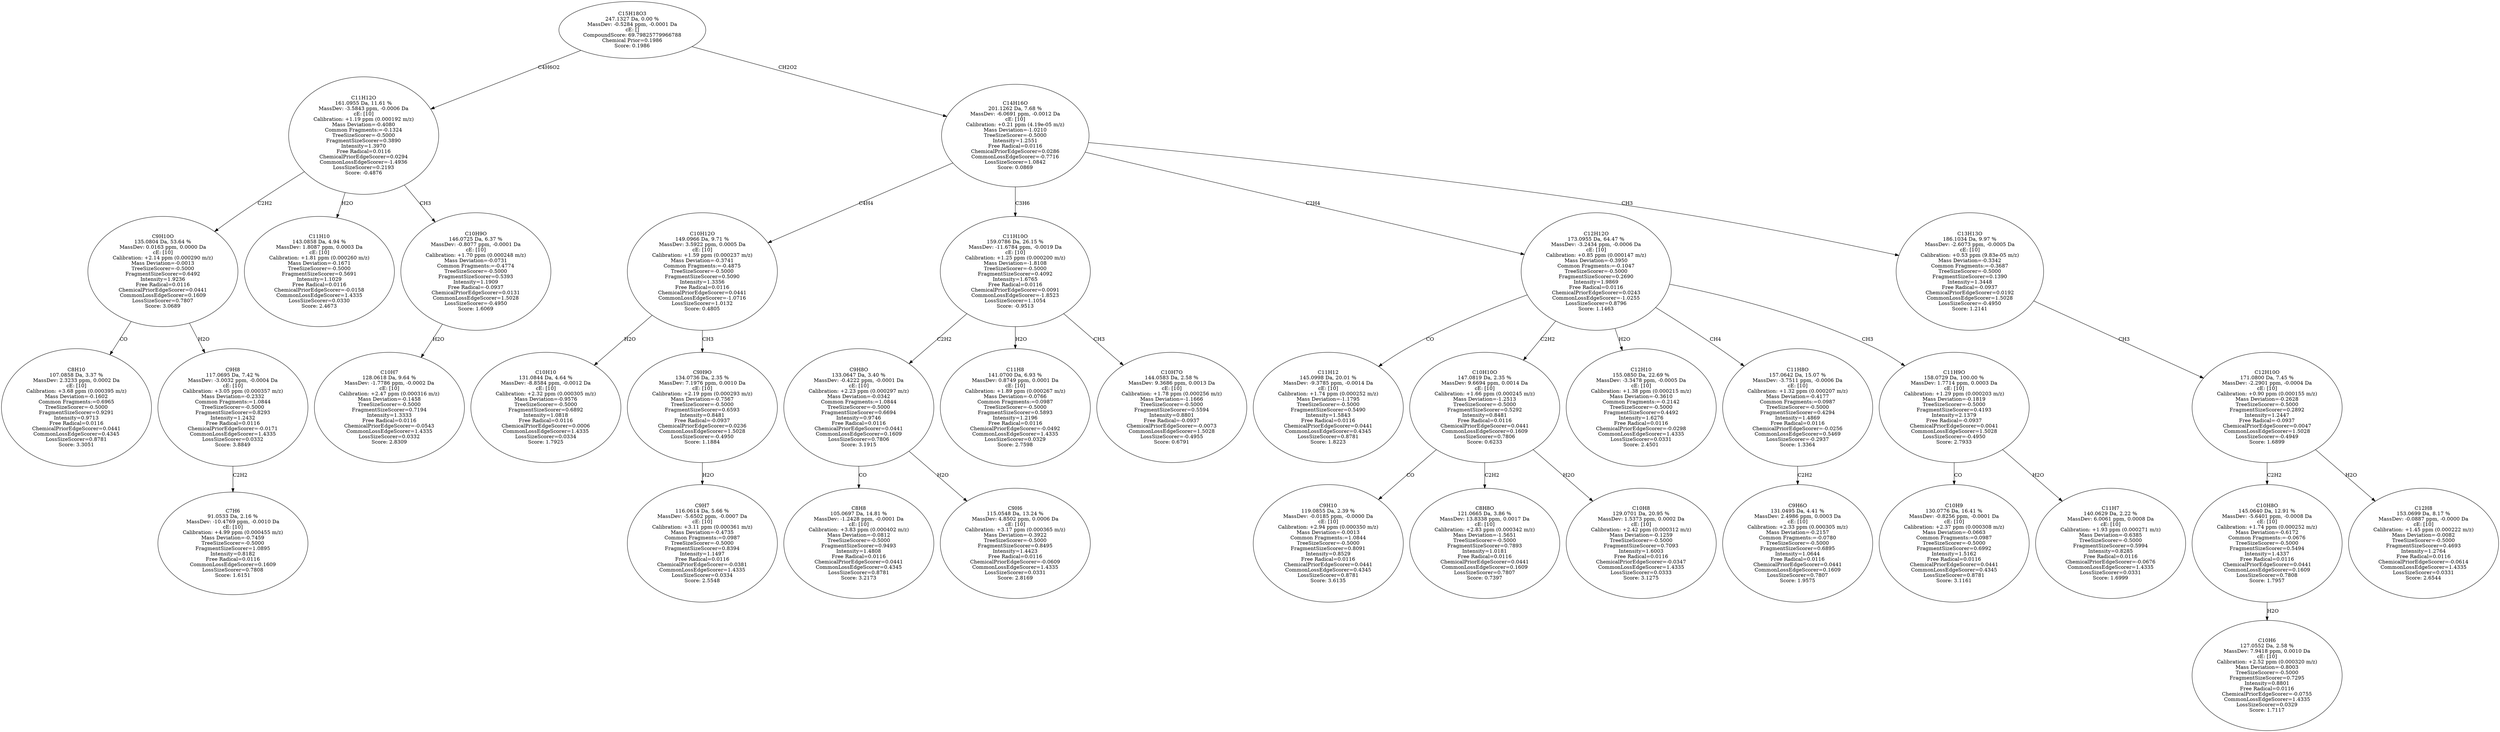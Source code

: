 strict digraph {
v1 [label="C8H10\n107.0858 Da, 3.37 %\nMassDev: 2.3233 ppm, 0.0002 Da\ncE: [10]\nCalibration: +3.68 ppm (0.000395 m/z)\nMass Deviation=-0.1602\nCommon Fragments:=0.6965\nTreeSizeScorer=-0.5000\nFragmentSizeScorer=0.9291\nIntensity=0.9713\nFree Radical=0.0116\nChemicalPriorEdgeScorer=0.0441\nCommonLossEdgeScorer=0.4345\nLossSizeScorer=0.8781\nScore: 3.3051"];
v2 [label="C7H6\n91.0533 Da, 2.16 %\nMassDev: -10.4769 ppm, -0.0010 Da\ncE: [10]\nCalibration: +4.99 ppm (0.000455 m/z)\nMass Deviation=-0.7459\nTreeSizeScorer=-0.5000\nFragmentSizeScorer=1.0895\nIntensity=0.8182\nFree Radical=0.0116\nCommonLossEdgeScorer=0.1609\nLossSizeScorer=0.7808\nScore: 1.6151"];
v3 [label="C9H8\n117.0695 Da, 7.42 %\nMassDev: -3.0032 ppm, -0.0004 Da\ncE: [10]\nCalibration: +3.05 ppm (0.000357 m/z)\nMass Deviation=-0.2332\nCommon Fragments:=1.0844\nTreeSizeScorer=-0.5000\nFragmentSizeScorer=0.8293\nIntensity=1.2432\nFree Radical=0.0116\nChemicalPriorEdgeScorer=-0.0171\nCommonLossEdgeScorer=1.4335\nLossSizeScorer=0.0332\nScore: 3.8849"];
v4 [label="C9H10O\n135.0804 Da, 53.64 %\nMassDev: 0.0163 ppm, 0.0000 Da\ncE: [10]\nCalibration: +2.14 ppm (0.000290 m/z)\nMass Deviation=-0.0013\nTreeSizeScorer=-0.5000\nFragmentSizeScorer=0.6492\nIntensity=1.9236\nFree Radical=0.0116\nChemicalPriorEdgeScorer=0.0441\nCommonLossEdgeScorer=0.1609\nLossSizeScorer=0.7807\nScore: 3.0689"];
v5 [label="C11H10\n143.0858 Da, 4.94 %\nMassDev: 1.8087 ppm, 0.0003 Da\ncE: [10]\nCalibration: +1.81 ppm (0.000260 m/z)\nMass Deviation=-0.1671\nTreeSizeScorer=-0.5000\nFragmentSizeScorer=0.5691\nIntensity=1.1029\nFree Radical=0.0116\nChemicalPriorEdgeScorer=-0.0158\nCommonLossEdgeScorer=1.4335\nLossSizeScorer=0.0330\nScore: 2.4673"];
v6 [label="C10H7\n128.0618 Da, 9.64 %\nMassDev: -1.7786 ppm, -0.0002 Da\ncE: [10]\nCalibration: +2.47 ppm (0.000316 m/z)\nMass Deviation=-0.1458\nTreeSizeScorer=-0.5000\nFragmentSizeScorer=0.7194\nIntensity=1.3333\nFree Radical=0.0116\nChemicalPriorEdgeScorer=-0.0543\nCommonLossEdgeScorer=1.4335\nLossSizeScorer=0.0332\nScore: 2.8309"];
v7 [label="C10H9O\n146.0725 Da, 6.37 %\nMassDev: -0.8077 ppm, -0.0001 Da\ncE: [10]\nCalibration: +1.70 ppm (0.000248 m/z)\nMass Deviation=-0.0731\nCommon Fragments:=-0.4774\nTreeSizeScorer=-0.5000\nFragmentSizeScorer=0.5393\nIntensity=1.1909\nFree Radical=-0.0937\nChemicalPriorEdgeScorer=0.0131\nCommonLossEdgeScorer=1.5028\nLossSizeScorer=-0.4950\nScore: 1.6069"];
v8 [label="C11H12O\n161.0955 Da, 11.61 %\nMassDev: -3.5843 ppm, -0.0006 Da\ncE: [10]\nCalibration: +1.19 ppm (0.000192 m/z)\nMass Deviation=-0.4080\nCommon Fragments:=-0.1324\nTreeSizeScorer=-0.5000\nFragmentSizeScorer=0.3890\nIntensity=1.3970\nFree Radical=0.0116\nChemicalPriorEdgeScorer=0.0294\nCommonLossEdgeScorer=-1.4936\nLossSizeScorer=0.2193\nScore: -0.4876"];
v9 [label="C10H10\n131.0844 Da, 4.64 %\nMassDev: -8.8584 ppm, -0.0012 Da\ncE: [10]\nCalibration: +2.32 ppm (0.000305 m/z)\nMass Deviation=-0.9576\nTreeSizeScorer=-0.5000\nFragmentSizeScorer=0.6892\nIntensity=1.0818\nFree Radical=0.0116\nChemicalPriorEdgeScorer=0.0006\nCommonLossEdgeScorer=1.4335\nLossSizeScorer=0.0334\nScore: 1.7925"];
v10 [label="C9H7\n116.0614 Da, 5.66 %\nMassDev: -5.6502 ppm, -0.0007 Da\ncE: [10]\nCalibration: +3.11 ppm (0.000361 m/z)\nMass Deviation=-0.4735\nCommon Fragments:=0.0987\nTreeSizeScorer=-0.5000\nFragmentSizeScorer=0.8394\nIntensity=1.1497\nFree Radical=0.0116\nChemicalPriorEdgeScorer=-0.0381\nCommonLossEdgeScorer=1.4335\nLossSizeScorer=0.0334\nScore: 2.5548"];
v11 [label="C9H9O\n134.0736 Da, 2.35 %\nMassDev: 7.1976 ppm, 0.0010 Da\ncE: [10]\nCalibration: +2.19 ppm (0.000293 m/z)\nMass Deviation=-0.7567\nTreeSizeScorer=-0.5000\nFragmentSizeScorer=0.6593\nIntensity=0.8481\nFree Radical=-0.0937\nChemicalPriorEdgeScorer=0.0236\nCommonLossEdgeScorer=1.5028\nLossSizeScorer=-0.4950\nScore: 1.1884"];
v12 [label="C10H12O\n149.0966 Da, 9.71 %\nMassDev: 3.5922 ppm, 0.0005 Da\ncE: [10]\nCalibration: +1.59 ppm (0.000237 m/z)\nMass Deviation=-0.3741\nCommon Fragments:=-0.4875\nTreeSizeScorer=-0.5000\nFragmentSizeScorer=0.5090\nIntensity=1.3356\nFree Radical=0.0116\nChemicalPriorEdgeScorer=0.0441\nCommonLossEdgeScorer=-1.0716\nLossSizeScorer=1.0132\nScore: 0.4805"];
v13 [label="C8H8\n105.0697 Da, 14.81 %\nMassDev: -1.2428 ppm, -0.0001 Da\ncE: [10]\nCalibration: +3.83 ppm (0.000402 m/z)\nMass Deviation=-0.0812\nTreeSizeScorer=-0.5000\nFragmentSizeScorer=0.9493\nIntensity=1.4808\nFree Radical=0.0116\nChemicalPriorEdgeScorer=0.0441\nCommonLossEdgeScorer=0.4345\nLossSizeScorer=0.8781\nScore: 3.2173"];
v14 [label="C9H6\n115.0548 Da, 13.24 %\nMassDev: 4.8502 ppm, 0.0006 Da\ncE: [10]\nCalibration: +3.17 ppm (0.000365 m/z)\nMass Deviation=-0.3922\nTreeSizeScorer=-0.5000\nFragmentSizeScorer=0.8495\nIntensity=1.4423\nFree Radical=0.0116\nChemicalPriorEdgeScorer=-0.0609\nCommonLossEdgeScorer=1.4335\nLossSizeScorer=0.0331\nScore: 2.8169"];
v15 [label="C9H8O\n133.0647 Da, 3.40 %\nMassDev: -0.4222 ppm, -0.0001 Da\ncE: [10]\nCalibration: +2.23 ppm (0.000297 m/z)\nMass Deviation=-0.0342\nCommon Fragments:=1.0844\nTreeSizeScorer=-0.5000\nFragmentSizeScorer=0.6694\nIntensity=0.9746\nFree Radical=0.0116\nChemicalPriorEdgeScorer=0.0441\nCommonLossEdgeScorer=0.1609\nLossSizeScorer=0.7806\nScore: 3.1915"];
v16 [label="C11H8\n141.0700 Da, 6.93 %\nMassDev: 0.8749 ppm, 0.0001 Da\ncE: [10]\nCalibration: +1.89 ppm (0.000267 m/z)\nMass Deviation=-0.0766\nCommon Fragments:=0.0987\nTreeSizeScorer=-0.5000\nFragmentSizeScorer=0.5893\nIntensity=1.2196\nFree Radical=0.0116\nChemicalPriorEdgeScorer=-0.0492\nCommonLossEdgeScorer=1.4335\nLossSizeScorer=0.0329\nScore: 2.7598"];
v17 [label="C10H7O\n144.0583 Da, 2.58 %\nMassDev: 9.3686 ppm, 0.0013 Da\ncE: [10]\nCalibration: +1.78 ppm (0.000256 m/z)\nMass Deviation=-1.1666\nTreeSizeScorer=-0.5000\nFragmentSizeScorer=0.5594\nIntensity=0.8801\nFree Radical=-0.0937\nChemicalPriorEdgeScorer=-0.0073\nCommonLossEdgeScorer=1.5028\nLossSizeScorer=-0.4955\nScore: 0.6791"];
v18 [label="C11H10O\n159.0786 Da, 26.15 %\nMassDev: -11.6784 ppm, -0.0019 Da\ncE: [10]\nCalibration: +1.25 ppm (0.000200 m/z)\nMass Deviation=-1.8108\nTreeSizeScorer=-0.5000\nFragmentSizeScorer=0.4092\nIntensity=1.6765\nFree Radical=0.0116\nChemicalPriorEdgeScorer=0.0091\nCommonLossEdgeScorer=-1.8523\nLossSizeScorer=1.1054\nScore: -0.9513"];
v19 [label="C11H12\n145.0998 Da, 20.01 %\nMassDev: -9.3785 ppm, -0.0014 Da\ncE: [10]\nCalibration: +1.74 ppm (0.000252 m/z)\nMass Deviation=-1.1795\nTreeSizeScorer=-0.5000\nFragmentSizeScorer=0.5490\nIntensity=1.5843\nFree Radical=0.0116\nChemicalPriorEdgeScorer=0.0441\nCommonLossEdgeScorer=0.4345\nLossSizeScorer=0.8781\nScore: 1.8223"];
v20 [label="C9H10\n119.0855 Da, 2.39 %\nMassDev: -0.0185 ppm, -0.0000 Da\ncE: [10]\nCalibration: +2.94 ppm (0.000350 m/z)\nMass Deviation=-0.0013\nCommon Fragments:=1.0844\nTreeSizeScorer=-0.5000\nFragmentSizeScorer=0.8091\nIntensity=0.8529\nFree Radical=0.0116\nChemicalPriorEdgeScorer=0.0441\nCommonLossEdgeScorer=0.4345\nLossSizeScorer=0.8781\nScore: 3.6135"];
v21 [label="C8H8O\n121.0665 Da, 3.86 %\nMassDev: 13.8338 ppm, 0.0017 Da\ncE: [10]\nCalibration: +2.83 ppm (0.000342 m/z)\nMass Deviation=-1.5651\nTreeSizeScorer=-0.5000\nFragmentSizeScorer=0.7893\nIntensity=1.0181\nFree Radical=0.0116\nChemicalPriorEdgeScorer=0.0441\nCommonLossEdgeScorer=0.1609\nLossSizeScorer=0.7807\nScore: 0.7397"];
v22 [label="C10H8\n129.0701 Da, 20.95 %\nMassDev: 1.5373 ppm, 0.0002 Da\ncE: [10]\nCalibration: +2.42 ppm (0.000312 m/z)\nMass Deviation=-0.1259\nTreeSizeScorer=-0.5000\nFragmentSizeScorer=0.7093\nIntensity=1.6003\nFree Radical=0.0116\nChemicalPriorEdgeScorer=-0.0347\nCommonLossEdgeScorer=1.4335\nLossSizeScorer=0.0333\nScore: 3.1275"];
v23 [label="C10H10O\n147.0819 Da, 2.35 %\nMassDev: 9.6694 ppm, 0.0014 Da\ncE: [10]\nCalibration: +1.66 ppm (0.000245 m/z)\nMass Deviation=-1.2513\nTreeSizeScorer=-0.5000\nFragmentSizeScorer=0.5292\nIntensity=0.8481\nFree Radical=0.0116\nChemicalPriorEdgeScorer=0.0441\nCommonLossEdgeScorer=0.1609\nLossSizeScorer=0.7806\nScore: 0.6233"];
v24 [label="C12H10\n155.0850 Da, 22.69 %\nMassDev: -3.3478 ppm, -0.0005 Da\ncE: [10]\nCalibration: +1.38 ppm (0.000215 m/z)\nMass Deviation=-0.3610\nCommon Fragments:=-0.2142\nTreeSizeScorer=-0.5000\nFragmentSizeScorer=0.4492\nIntensity=1.6276\nFree Radical=0.0116\nChemicalPriorEdgeScorer=-0.0298\nCommonLossEdgeScorer=1.4335\nLossSizeScorer=0.0331\nScore: 2.4501"];
v25 [label="C9H6O\n131.0495 Da, 4.41 %\nMassDev: 2.4986 ppm, 0.0003 Da\ncE: [10]\nCalibration: +2.33 ppm (0.000305 m/z)\nMass Deviation=-0.2157\nCommon Fragments:=-0.0780\nTreeSizeScorer=-0.5000\nFragmentSizeScorer=0.6895\nIntensity=1.0644\nFree Radical=0.0116\nChemicalPriorEdgeScorer=0.0441\nCommonLossEdgeScorer=0.1609\nLossSizeScorer=0.7807\nScore: 1.9575"];
v26 [label="C11H8O\n157.0642 Da, 15.07 %\nMassDev: -3.7511 ppm, -0.0006 Da\ncE: [10]\nCalibration: +1.32 ppm (0.000207 m/z)\nMass Deviation=-0.4177\nCommon Fragments:=0.0987\nTreeSizeScorer=-0.5000\nFragmentSizeScorer=0.4294\nIntensity=1.4869\nFree Radical=0.0116\nChemicalPriorEdgeScorer=-0.0256\nCommonLossEdgeScorer=0.5469\nLossSizeScorer=-0.2937\nScore: 1.3364"];
v27 [label="C10H9\n130.0776 Da, 16.41 %\nMassDev: -0.8256 ppm, -0.0001 Da\ncE: [10]\nCalibration: +2.37 ppm (0.000308 m/z)\nMass Deviation=-0.0663\nCommon Fragments:=0.0987\nTreeSizeScorer=-0.5000\nFragmentSizeScorer=0.6992\nIntensity=1.5162\nFree Radical=0.0116\nChemicalPriorEdgeScorer=0.0441\nCommonLossEdgeScorer=0.4345\nLossSizeScorer=0.8781\nScore: 3.1161"];
v28 [label="C11H7\n140.0629 Da, 2.22 %\nMassDev: 6.0061 ppm, 0.0008 Da\ncE: [10]\nCalibration: +1.93 ppm (0.000271 m/z)\nMass Deviation=-0.6385\nTreeSizeScorer=-0.5000\nFragmentSizeScorer=0.5994\nIntensity=0.8285\nFree Radical=0.0116\nChemicalPriorEdgeScorer=-0.0676\nCommonLossEdgeScorer=1.4335\nLossSizeScorer=0.0331\nScore: 1.6999"];
v29 [label="C11H9O\n158.0729 Da, 100.00 %\nMassDev: 1.7714 ppm, 0.0003 Da\ncE: [10]\nCalibration: +1.29 ppm (0.000203 m/z)\nMass Deviation=-0.1819\nTreeSizeScorer=-0.5000\nFragmentSizeScorer=0.4193\nIntensity=2.1379\nFree Radical=-0.0937\nChemicalPriorEdgeScorer=0.0041\nCommonLossEdgeScorer=1.5028\nLossSizeScorer=-0.4950\nScore: 2.7933"];
v30 [label="C12H12O\n173.0955 Da, 64.47 %\nMassDev: -3.2434 ppm, -0.0006 Da\ncE: [10]\nCalibration: +0.85 ppm (0.000147 m/z)\nMass Deviation=-0.3950\nCommon Fragments:=-0.1047\nTreeSizeScorer=-0.5000\nFragmentSizeScorer=0.2690\nIntensity=1.9869\nFree Radical=0.0116\nChemicalPriorEdgeScorer=0.0243\nCommonLossEdgeScorer=-1.0255\nLossSizeScorer=0.8796\nScore: 1.1463"];
v31 [label="C10H6\n127.0552 Da, 2.58 %\nMassDev: 7.9418 ppm, 0.0010 Da\ncE: [10]\nCalibration: +2.52 ppm (0.000320 m/z)\nMass Deviation=-0.8003\nTreeSizeScorer=-0.5000\nFragmentSizeScorer=0.7295\nIntensity=0.8801\nFree Radical=0.0116\nChemicalPriorEdgeScorer=-0.0755\nCommonLossEdgeScorer=1.4335\nLossSizeScorer=0.0329\nScore: 1.7117"];
v32 [label="C10H8O\n145.0640 Da, 12.91 %\nMassDev: -5.6401 ppm, -0.0008 Da\ncE: [10]\nCalibration: +1.74 ppm (0.000252 m/z)\nMass Deviation=-0.6172\nCommon Fragments:=-0.0676\nTreeSizeScorer=-0.5000\nFragmentSizeScorer=0.5494\nIntensity=1.4337\nFree Radical=0.0116\nChemicalPriorEdgeScorer=0.0441\nCommonLossEdgeScorer=0.1609\nLossSizeScorer=0.7808\nScore: 1.7957"];
v33 [label="C12H8\n153.0699 Da, 8.17 %\nMassDev: -0.0887 ppm, -0.0000 Da\ncE: [10]\nCalibration: +1.45 ppm (0.000222 m/z)\nMass Deviation=-0.0082\nTreeSizeScorer=-0.5000\nFragmentSizeScorer=0.4693\nIntensity=1.2764\nFree Radical=0.0116\nChemicalPriorEdgeScorer=-0.0614\nCommonLossEdgeScorer=1.4335\nLossSizeScorer=0.0331\nScore: 2.6544"];
v34 [label="C12H10O\n171.0800 Da, 7.45 %\nMassDev: -2.2901 ppm, -0.0004 Da\ncE: [10]\nCalibration: +0.90 ppm (0.000155 m/z)\nMass Deviation=-0.2628\nTreeSizeScorer=-0.5000\nFragmentSizeScorer=0.2892\nIntensity=1.2447\nFree Radical=-0.0937\nChemicalPriorEdgeScorer=0.0047\nCommonLossEdgeScorer=1.5028\nLossSizeScorer=-0.4949\nScore: 1.6899"];
v35 [label="C13H13O\n186.1034 Da, 9.97 %\nMassDev: -2.6073 ppm, -0.0005 Da\ncE: [10]\nCalibration: +0.53 ppm (9.83e-05 m/z)\nMass Deviation=-0.3342\nCommon Fragments:=-0.3687\nTreeSizeScorer=-0.5000\nFragmentSizeScorer=0.1390\nIntensity=1.3448\nFree Radical=-0.0937\nChemicalPriorEdgeScorer=0.0192\nCommonLossEdgeScorer=1.5028\nLossSizeScorer=-0.4950\nScore: 1.2141"];
v36 [label="C14H16O\n201.1262 Da, 7.68 %\nMassDev: -6.0691 ppm, -0.0012 Da\ncE: [10]\nCalibration: +0.21 ppm (4.19e-05 m/z)\nMass Deviation=-1.0210\nTreeSizeScorer=-0.5000\nIntensity=1.2551\nFree Radical=0.0116\nChemicalPriorEdgeScorer=0.0286\nCommonLossEdgeScorer=-0.7716\nLossSizeScorer=1.0842\nScore: 0.0869"];
v37 [label="C15H18O3\n247.1327 Da, 0.00 %\nMassDev: -0.5284 ppm, -0.0001 Da\ncE: []\nCompoundScore: 69.79825779966788\nChemical Prior=0.1986\nScore: 0.1986"];
v4 -> v1 [label="CO"];
v3 -> v2 [label="C2H2"];
v4 -> v3 [label="H2O"];
v8 -> v4 [label="C2H2"];
v8 -> v5 [label="H2O"];
v7 -> v6 [label="H2O"];
v8 -> v7 [label="CH3"];
v37 -> v8 [label="C4H6O2"];
v12 -> v9 [label="H2O"];
v11 -> v10 [label="H2O"];
v12 -> v11 [label="CH3"];
v36 -> v12 [label="C4H4"];
v15 -> v13 [label="CO"];
v15 -> v14 [label="H2O"];
v18 -> v15 [label="C2H2"];
v18 -> v16 [label="H2O"];
v18 -> v17 [label="CH3"];
v36 -> v18 [label="C3H6"];
v30 -> v19 [label="CO"];
v23 -> v20 [label="CO"];
v23 -> v21 [label="C2H2"];
v23 -> v22 [label="H2O"];
v30 -> v23 [label="C2H2"];
v30 -> v24 [label="H2O"];
v26 -> v25 [label="C2H2"];
v30 -> v26 [label="CH4"];
v29 -> v27 [label="CO"];
v29 -> v28 [label="H2O"];
v30 -> v29 [label="CH3"];
v36 -> v30 [label="C2H4"];
v32 -> v31 [label="H2O"];
v34 -> v32 [label="C2H2"];
v34 -> v33 [label="H2O"];
v35 -> v34 [label="CH3"];
v36 -> v35 [label="CH3"];
v37 -> v36 [label="CH2O2"];
}